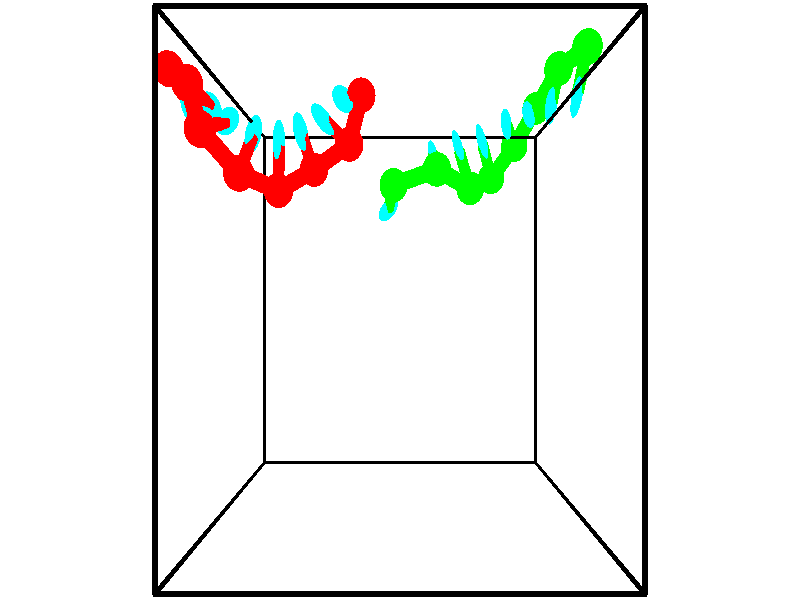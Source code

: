 // switches for output
#declare DRAW_BASES = 1; // possible values are 0, 1; only relevant for DNA ribbons
#declare DRAW_BASES_TYPE = 3; // possible values are 1, 2, 3; only relevant for DNA ribbons
#declare DRAW_FOG = 0; // set to 1 to enable fog

#include "colors.inc"

#include "transforms.inc"
background { rgb <1, 1, 1>}

#default {
   normal{
       ripples 0.25
       frequency 0.20
       turbulence 0.2
       lambda 5
   }
	finish {
		phong 0.1
		phong_size 40.
	}
}

// original window dimensions: 1024x640


// camera settings

camera {
	sky <-0, 1, 0>
	up <-0, 1, 0>
	right 1.6 * <1, 0, 0>
	location <2.5, 2.5, 11.1562>
	look_at <2.5, 2.5, 2.5>
	direction <0, 0, -8.6562>
	angle 67.0682
}


# declare cpy_camera_pos = <2.5, 2.5, 11.1562>;
# if (DRAW_FOG = 1)
fog {
	fog_type 2
	up vnormalize(cpy_camera_pos)
	color rgbt<1,1,1,0.3>
	distance 1e-5
	fog_alt 3e-3
	fog_offset 4
}
# end


// LIGHTS

# declare lum = 6;
global_settings {
	ambient_light rgb lum * <0.05, 0.05, 0.05>
	max_trace_level 15
}# declare cpy_direct_light_amount = 0.25;
light_source
{	1000 * <-1, -1, 1>,
	rgb lum * cpy_direct_light_amount
	parallel
}

light_source
{	1000 * <1, 1, -1>,
	rgb lum * cpy_direct_light_amount
	parallel
}

// strand 0

// nucleotide -1

// particle -1
sphere {
	<1.821594, 5.481864, 0.600655> 0.250000
	pigment { color rgbt <1,0,0,0> }
	no_shadow
}
cylinder {
	<1.672497, 5.355576, 0.949684>,  <1.583038, 5.279803, 1.159102>, 0.100000
	pigment { color rgbt <1,0,0,0> }
	no_shadow
}
cylinder {
	<1.672497, 5.355576, 0.949684>,  <1.821594, 5.481864, 0.600655>, 0.100000
	pigment { color rgbt <1,0,0,0> }
	no_shadow
}

// particle -1
sphere {
	<1.672497, 5.355576, 0.949684> 0.100000
	pigment { color rgbt <1,0,0,0> }
	no_shadow
}
sphere {
	0, 1
	scale<0.080000,0.200000,0.300000>
	matrix <-0.826936, -0.313606, -0.466720,
		0.420997, -0.895529, -0.144187,
		-0.372743, -0.315721, 0.872572,
		1.560674, 5.260859, 1.211456>
	pigment { color rgbt <0,1,1,0> }
	no_shadow
}
cylinder {
	<1.607714, 4.777259, 0.563420>,  <1.821594, 5.481864, 0.600655>, 0.130000
	pigment { color rgbt <1,0,0,0> }
	no_shadow
}

// nucleotide -1

// particle -1
sphere {
	<1.607714, 4.777259, 0.563420> 0.250000
	pigment { color rgbt <1,0,0,0> }
	no_shadow
}
cylinder {
	<1.389164, 4.907501, 0.872084>,  <1.258034, 4.985646, 1.057282>, 0.100000
	pigment { color rgbt <1,0,0,0> }
	no_shadow
}
cylinder {
	<1.389164, 4.907501, 0.872084>,  <1.607714, 4.777259, 0.563420>, 0.100000
	pigment { color rgbt <1,0,0,0> }
	no_shadow
}

// particle -1
sphere {
	<1.389164, 4.907501, 0.872084> 0.100000
	pigment { color rgbt <1,0,0,0> }
	no_shadow
}
sphere {
	0, 1
	scale<0.080000,0.200000,0.300000>
	matrix <-0.828099, -0.347964, -0.439514,
		0.125402, -0.879149, 0.459751,
		-0.546375, 0.325604, 0.771658,
		1.225251, 5.005183, 1.103581>
	pigment { color rgbt <0,1,1,0> }
	no_shadow
}
cylinder {
	<0.969513, 4.429272, 0.423235>,  <1.607714, 4.777259, 0.563420>, 0.130000
	pigment { color rgbt <1,0,0,0> }
	no_shadow
}

// nucleotide -1

// particle -1
sphere {
	<0.969513, 4.429272, 0.423235> 0.250000
	pigment { color rgbt <1,0,0,0> }
	no_shadow
}
cylinder {
	<0.885021, 4.680473, 0.722834>,  <0.834326, 4.831194, 0.902593>, 0.100000
	pigment { color rgbt <1,0,0,0> }
	no_shadow
}
cylinder {
	<0.885021, 4.680473, 0.722834>,  <0.969513, 4.429272, 0.423235>, 0.100000
	pigment { color rgbt <1,0,0,0> }
	no_shadow
}

// particle -1
sphere {
	<0.885021, 4.680473, 0.722834> 0.100000
	pigment { color rgbt <1,0,0,0> }
	no_shadow
}
sphere {
	0, 1
	scale<0.080000,0.200000,0.300000>
	matrix <-0.961245, 0.005432, -0.275641,
		-0.177172, -0.778192, 0.602518,
		-0.211228, 0.628004, 0.748996,
		0.821653, 4.868874, 0.947532>
	pigment { color rgbt <0,1,1,0> }
	no_shadow
}
cylinder {
	<0.386224, 4.085410, 0.664304>,  <0.969513, 4.429272, 0.423235>, 0.130000
	pigment { color rgbt <1,0,0,0> }
	no_shadow
}

// nucleotide -1

// particle -1
sphere {
	<0.386224, 4.085410, 0.664304> 0.250000
	pigment { color rgbt <1,0,0,0> }
	no_shadow
}
cylinder {
	<0.405312, 4.478951, 0.733306>,  <0.416764, 4.715075, 0.774707>, 0.100000
	pigment { color rgbt <1,0,0,0> }
	no_shadow
}
cylinder {
	<0.405312, 4.478951, 0.733306>,  <0.386224, 4.085410, 0.664304>, 0.100000
	pigment { color rgbt <1,0,0,0> }
	no_shadow
}

// particle -1
sphere {
	<0.405312, 4.478951, 0.733306> 0.100000
	pigment { color rgbt <1,0,0,0> }
	no_shadow
}
sphere {
	0, 1
	scale<0.080000,0.200000,0.300000>
	matrix <-0.981043, 0.078638, -0.177115,
		-0.187821, -0.160783, 0.968954,
		0.047719, 0.983852, 0.172505,
		0.419627, 4.774106, 0.785057>
	pigment { color rgbt <0,1,1,0> }
	no_shadow
}
cylinder {
	<-0.167412, 4.244326, 1.172399>,  <0.386224, 4.085410, 0.664304>, 0.130000
	pigment { color rgbt <1,0,0,0> }
	no_shadow
}

// nucleotide -1

// particle -1
sphere {
	<-0.167412, 4.244326, 1.172399> 0.250000
	pigment { color rgbt <1,0,0,0> }
	no_shadow
}
cylinder {
	<-0.069950, 4.594177, 1.004754>,  <-0.011473, 4.804089, 0.904167>, 0.100000
	pigment { color rgbt <1,0,0,0> }
	no_shadow
}
cylinder {
	<-0.069950, 4.594177, 1.004754>,  <-0.167412, 4.244326, 1.172399>, 0.100000
	pigment { color rgbt <1,0,0,0> }
	no_shadow
}

// particle -1
sphere {
	<-0.069950, 4.594177, 1.004754> 0.100000
	pigment { color rgbt <1,0,0,0> }
	no_shadow
}
sphere {
	0, 1
	scale<0.080000,0.200000,0.300000>
	matrix <-0.950719, 0.129960, -0.281503,
		-0.191743, 0.467048, 0.863192,
		0.243656, 0.874630, -0.419112,
		0.003147, 4.856566, 0.879020>
	pigment { color rgbt <0,1,1,0> }
	no_shadow
}
cylinder {
	<-0.714533, 4.791385, 1.449628>,  <-0.167412, 4.244326, 1.172399>, 0.130000
	pigment { color rgbt <1,0,0,0> }
	no_shadow
}

// nucleotide -1

// particle -1
sphere {
	<-0.714533, 4.791385, 1.449628> 0.250000
	pigment { color rgbt <1,0,0,0> }
	no_shadow
}
cylinder {
	<-0.558304, 4.935654, 1.110837>,  <-0.464567, 5.022215, 0.907562>, 0.100000
	pigment { color rgbt <1,0,0,0> }
	no_shadow
}
cylinder {
	<-0.558304, 4.935654, 1.110837>,  <-0.714533, 4.791385, 1.449628>, 0.100000
	pigment { color rgbt <1,0,0,0> }
	no_shadow
}

// particle -1
sphere {
	<-0.558304, 4.935654, 1.110837> 0.100000
	pigment { color rgbt <1,0,0,0> }
	no_shadow
}
sphere {
	0, 1
	scale<0.080000,0.200000,0.300000>
	matrix <-0.906670, 0.310003, -0.286089,
		0.159381, 0.879667, 0.448088,
		0.390572, 0.360671, -0.846977,
		-0.441132, 5.043855, 0.856744>
	pigment { color rgbt <0,1,1,0> }
	no_shadow
}
cylinder {
	<-0.952253, 5.431941, 1.366820>,  <-0.714533, 4.791385, 1.449628>, 0.130000
	pigment { color rgbt <1,0,0,0> }
	no_shadow
}

// nucleotide -1

// particle -1
sphere {
	<-0.952253, 5.431941, 1.366820> 0.250000
	pigment { color rgbt <1,0,0,0> }
	no_shadow
}
cylinder {
	<-0.842709, 5.340164, 0.993220>,  <-0.776982, 5.285098, 0.769060>, 0.100000
	pigment { color rgbt <1,0,0,0> }
	no_shadow
}
cylinder {
	<-0.842709, 5.340164, 0.993220>,  <-0.952253, 5.431941, 1.366820>, 0.100000
	pigment { color rgbt <1,0,0,0> }
	no_shadow
}

// particle -1
sphere {
	<-0.842709, 5.340164, 0.993220> 0.100000
	pigment { color rgbt <1,0,0,0> }
	no_shadow
}
sphere {
	0, 1
	scale<0.080000,0.200000,0.300000>
	matrix <-0.947560, 0.101948, -0.302882,
		0.164713, 0.967969, -0.189490,
		0.273862, -0.229441, -0.934000,
		-0.760550, 5.271332, 0.713020>
	pigment { color rgbt <0,1,1,0> }
	no_shadow
}
cylinder {
	<-1.417947, 5.761866, 0.929306>,  <-0.952253, 5.431941, 1.366820>, 0.130000
	pigment { color rgbt <1,0,0,0> }
	no_shadow
}

// nucleotide -1

// particle -1
sphere {
	<-1.417947, 5.761866, 0.929306> 0.250000
	pigment { color rgbt <1,0,0,0> }
	no_shadow
}
cylinder {
	<-1.291519, 5.505569, 0.649434>,  <-1.215662, 5.351792, 0.481511>, 0.100000
	pigment { color rgbt <1,0,0,0> }
	no_shadow
}
cylinder {
	<-1.291519, 5.505569, 0.649434>,  <-1.417947, 5.761866, 0.929306>, 0.100000
	pigment { color rgbt <1,0,0,0> }
	no_shadow
}

// particle -1
sphere {
	<-1.291519, 5.505569, 0.649434> 0.100000
	pigment { color rgbt <1,0,0,0> }
	no_shadow
}
sphere {
	0, 1
	scale<0.080000,0.200000,0.300000>
	matrix <-0.915241, -0.011696, -0.402737,
		0.249867, 0.767668, -0.590129,
		0.316071, -0.640740, -0.699679,
		-1.196698, 5.313347, 0.439530>
	pigment { color rgbt <0,1,1,0> }
	no_shadow
}
// strand 1

// nucleotide -1

// particle -1
sphere {
	<2.387523, 4.193896, 0.471537> 0.250000
	pigment { color rgbt <0,1,0,0> }
	no_shadow
}
cylinder {
	<2.326744, 4.030983, 0.111307>,  <2.290277, 3.933235, -0.104831>, 0.100000
	pigment { color rgbt <0,1,0,0> }
	no_shadow
}
cylinder {
	<2.326744, 4.030983, 0.111307>,  <2.387523, 4.193896, 0.471537>, 0.100000
	pigment { color rgbt <0,1,0,0> }
	no_shadow
}

// particle -1
sphere {
	<2.326744, 4.030983, 0.111307> 0.100000
	pigment { color rgbt <0,1,0,0> }
	no_shadow
}
sphere {
	0, 1
	scale<0.080000,0.200000,0.300000>
	matrix <-0.504478, 0.815490, -0.283687,
		0.849949, 0.411215, -0.329376,
		-0.151947, -0.407283, -0.900574,
		2.281160, 3.908798, -0.158865>
	pigment { color rgbt <0,1,1,0> }
	no_shadow
}
cylinder {
	<3.145546, 4.411640, 0.555401>,  <2.387523, 4.193896, 0.471537>, 0.130000
	pigment { color rgbt <0,1,0,0> }
	no_shadow
}

// nucleotide -1

// particle -1
sphere {
	<3.145546, 4.411640, 0.555401> 0.250000
	pigment { color rgbt <0,1,0,0> }
	no_shadow
}
cylinder {
	<3.127296, 4.611626, 0.209464>,  <3.116347, 4.731617, 0.001902>, 0.100000
	pigment { color rgbt <0,1,0,0> }
	no_shadow
}
cylinder {
	<3.127296, 4.611626, 0.209464>,  <3.145546, 4.411640, 0.555401>, 0.100000
	pigment { color rgbt <0,1,0,0> }
	no_shadow
}

// particle -1
sphere {
	<3.127296, 4.611626, 0.209464> 0.100000
	pigment { color rgbt <0,1,0,0> }
	no_shadow
}
sphere {
	0, 1
	scale<0.080000,0.200000,0.300000>
	matrix <0.953546, 0.279861, 0.111484,
		0.297774, -0.819580, -0.489508,
		-0.045625, 0.499966, -0.864843,
		3.113609, 4.761615, -0.049989>
	pigment { color rgbt <0,1,1,0> }
	no_shadow
}
cylinder {
	<3.775318, 4.188569, 0.188380>,  <3.145546, 4.411640, 0.555401>, 0.130000
	pigment { color rgbt <0,1,0,0> }
	no_shadow
}

// nucleotide -1

// particle -1
sphere {
	<3.775318, 4.188569, 0.188380> 0.250000
	pigment { color rgbt <0,1,0,0> }
	no_shadow
}
cylinder {
	<3.662735, 4.559677, 0.090383>,  <3.595185, 4.782342, 0.031585>, 0.100000
	pigment { color rgbt <0,1,0,0> }
	no_shadow
}
cylinder {
	<3.662735, 4.559677, 0.090383>,  <3.775318, 4.188569, 0.188380>, 0.100000
	pigment { color rgbt <0,1,0,0> }
	no_shadow
}

// particle -1
sphere {
	<3.662735, 4.559677, 0.090383> 0.100000
	pigment { color rgbt <0,1,0,0> }
	no_shadow
}
sphere {
	0, 1
	scale<0.080000,0.200000,0.300000>
	matrix <0.948644, 0.307455, 0.074471,
		0.144416, -0.211450, -0.966661,
		-0.281457, 0.927772, -0.244992,
		3.578298, 4.838009, 0.016886>
	pigment { color rgbt <0,1,1,0> }
	no_shadow
}
cylinder {
	<4.246504, 4.444237, -0.414342>,  <3.775318, 4.188569, 0.188380>, 0.130000
	pigment { color rgbt <0,1,0,0> }
	no_shadow
}

// nucleotide -1

// particle -1
sphere {
	<4.246504, 4.444237, -0.414342> 0.250000
	pigment { color rgbt <0,1,0,0> }
	no_shadow
}
cylinder {
	<4.112305, 4.724976, -0.162993>,  <4.031785, 4.893419, -0.012184>, 0.100000
	pigment { color rgbt <0,1,0,0> }
	no_shadow
}
cylinder {
	<4.112305, 4.724976, -0.162993>,  <4.246504, 4.444237, -0.414342>, 0.100000
	pigment { color rgbt <0,1,0,0> }
	no_shadow
}

// particle -1
sphere {
	<4.112305, 4.724976, -0.162993> 0.100000
	pigment { color rgbt <0,1,0,0> }
	no_shadow
}
sphere {
	0, 1
	scale<0.080000,0.200000,0.300000>
	matrix <0.929832, 0.353755, 0.101336,
		-0.151168, 0.618279, -0.771284,
		-0.335499, 0.701846, 0.628373,
		4.011655, 4.935529, 0.025519>
	pigment { color rgbt <0,1,1,0> }
	no_shadow
}
cylinder {
	<4.700649, 4.969056, -0.470906>,  <4.246504, 4.444237, -0.414342>, 0.130000
	pigment { color rgbt <0,1,0,0> }
	no_shadow
}

// nucleotide -1

// particle -1
sphere {
	<4.700649, 4.969056, -0.470906> 0.250000
	pigment { color rgbt <0,1,0,0> }
	no_shadow
}
cylinder {
	<4.552727, 5.083847, -0.117435>,  <4.463974, 5.152722, 0.094648>, 0.100000
	pigment { color rgbt <0,1,0,0> }
	no_shadow
}
cylinder {
	<4.552727, 5.083847, -0.117435>,  <4.700649, 4.969056, -0.470906>, 0.100000
	pigment { color rgbt <0,1,0,0> }
	no_shadow
}

// particle -1
sphere {
	<4.552727, 5.083847, -0.117435> 0.100000
	pigment { color rgbt <0,1,0,0> }
	no_shadow
}
sphere {
	0, 1
	scale<0.080000,0.200000,0.300000>
	matrix <0.921475, -0.008394, 0.388348,
		0.118865, 0.957900, -0.261339,
		-0.369805, 0.286978, 0.883679,
		4.441785, 5.169940, 0.147669>
	pigment { color rgbt <0,1,1,0> }
	no_shadow
}
cylinder {
	<5.067471, 5.515166, -0.249461>,  <4.700649, 4.969056, -0.470906>, 0.130000
	pigment { color rgbt <0,1,0,0> }
	no_shadow
}

// nucleotide -1

// particle -1
sphere {
	<5.067471, 5.515166, -0.249461> 0.250000
	pigment { color rgbt <0,1,0,0> }
	no_shadow
}
cylinder {
	<4.917183, 5.372223, 0.092564>,  <4.827010, 5.286457, 0.297778>, 0.100000
	pigment { color rgbt <0,1,0,0> }
	no_shadow
}
cylinder {
	<4.917183, 5.372223, 0.092564>,  <5.067471, 5.515166, -0.249461>, 0.100000
	pigment { color rgbt <0,1,0,0> }
	no_shadow
}

// particle -1
sphere {
	<4.917183, 5.372223, 0.092564> 0.100000
	pigment { color rgbt <0,1,0,0> }
	no_shadow
}
sphere {
	0, 1
	scale<0.080000,0.200000,0.300000>
	matrix <0.862570, 0.202494, 0.463648,
		-0.338833, 0.911752, 0.232164,
		-0.375721, -0.357357, 0.855061,
		4.804467, 5.265016, 0.349082>
	pigment { color rgbt <0,1,1,0> }
	no_shadow
}
cylinder {
	<5.340158, 5.950167, 0.344729>,  <5.067471, 5.515166, -0.249461>, 0.130000
	pigment { color rgbt <0,1,0,0> }
	no_shadow
}

// nucleotide -1

// particle -1
sphere {
	<5.340158, 5.950167, 0.344729> 0.250000
	pigment { color rgbt <0,1,0,0> }
	no_shadow
}
cylinder {
	<5.227180, 5.595459, 0.491080>,  <5.159394, 5.382635, 0.578891>, 0.100000
	pigment { color rgbt <0,1,0,0> }
	no_shadow
}
cylinder {
	<5.227180, 5.595459, 0.491080>,  <5.340158, 5.950167, 0.344729>, 0.100000
	pigment { color rgbt <0,1,0,0> }
	no_shadow
}

// particle -1
sphere {
	<5.227180, 5.595459, 0.491080> 0.100000
	pigment { color rgbt <0,1,0,0> }
	no_shadow
}
sphere {
	0, 1
	scale<0.080000,0.200000,0.300000>
	matrix <0.870887, -0.077113, 0.485396,
		-0.402220, 0.455735, 0.794056,
		-0.282444, -0.886769, 0.365878,
		5.142447, 5.329428, 0.600843>
	pigment { color rgbt <0,1,1,0> }
	no_shadow
}
cylinder {
	<5.678641, 6.077991, 0.910063>,  <5.340158, 5.950167, 0.344729>, 0.130000
	pigment { color rgbt <0,1,0,0> }
	no_shadow
}

// nucleotide -1

// particle -1
sphere {
	<5.678641, 6.077991, 0.910063> 0.250000
	pigment { color rgbt <0,1,0,0> }
	no_shadow
}
cylinder {
	<5.590981, 5.689781, 0.869956>,  <5.538384, 5.456855, 0.845892>, 0.100000
	pigment { color rgbt <0,1,0,0> }
	no_shadow
}
cylinder {
	<5.590981, 5.689781, 0.869956>,  <5.678641, 6.077991, 0.910063>, 0.100000
	pigment { color rgbt <0,1,0,0> }
	no_shadow
}

// particle -1
sphere {
	<5.590981, 5.689781, 0.869956> 0.100000
	pigment { color rgbt <0,1,0,0> }
	no_shadow
}
sphere {
	0, 1
	scale<0.080000,0.200000,0.300000>
	matrix <0.884894, -0.240995, 0.398602,
		-0.411017, -0.001373, 0.911626,
		-0.219150, -0.970525, -0.100268,
		5.525235, 5.398623, 0.839876>
	pigment { color rgbt <0,1,1,0> }
	no_shadow
}
// box output
cylinder {
	<0.000000, 0.000000, 0.000000>,  <5.000000, 0.000000, 0.000000>, 0.025000
	pigment { color rgbt <0,0,0,0> }
	no_shadow
}
cylinder {
	<0.000000, 0.000000, 0.000000>,  <0.000000, 5.000000, 0.000000>, 0.025000
	pigment { color rgbt <0,0,0,0> }
	no_shadow
}
cylinder {
	<0.000000, 0.000000, 0.000000>,  <0.000000, 0.000000, 5.000000>, 0.025000
	pigment { color rgbt <0,0,0,0> }
	no_shadow
}
cylinder {
	<5.000000, 5.000000, 5.000000>,  <0.000000, 5.000000, 5.000000>, 0.025000
	pigment { color rgbt <0,0,0,0> }
	no_shadow
}
cylinder {
	<5.000000, 5.000000, 5.000000>,  <5.000000, 0.000000, 5.000000>, 0.025000
	pigment { color rgbt <0,0,0,0> }
	no_shadow
}
cylinder {
	<5.000000, 5.000000, 5.000000>,  <5.000000, 5.000000, 0.000000>, 0.025000
	pigment { color rgbt <0,0,0,0> }
	no_shadow
}
cylinder {
	<0.000000, 0.000000, 5.000000>,  <0.000000, 5.000000, 5.000000>, 0.025000
	pigment { color rgbt <0,0,0,0> }
	no_shadow
}
cylinder {
	<0.000000, 0.000000, 5.000000>,  <5.000000, 0.000000, 5.000000>, 0.025000
	pigment { color rgbt <0,0,0,0> }
	no_shadow
}
cylinder {
	<5.000000, 5.000000, 0.000000>,  <0.000000, 5.000000, 0.000000>, 0.025000
	pigment { color rgbt <0,0,0,0> }
	no_shadow
}
cylinder {
	<5.000000, 5.000000, 0.000000>,  <5.000000, 0.000000, 0.000000>, 0.025000
	pigment { color rgbt <0,0,0,0> }
	no_shadow
}
cylinder {
	<5.000000, 0.000000, 5.000000>,  <5.000000, 0.000000, 0.000000>, 0.025000
	pigment { color rgbt <0,0,0,0> }
	no_shadow
}
cylinder {
	<0.000000, 5.000000, 0.000000>,  <0.000000, 5.000000, 5.000000>, 0.025000
	pigment { color rgbt <0,0,0,0> }
	no_shadow
}
// end of box output
